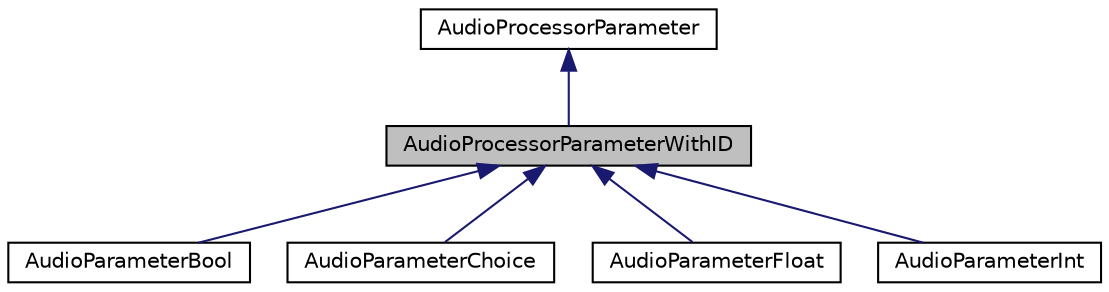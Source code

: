 digraph "AudioProcessorParameterWithID"
{
  bgcolor="transparent";
  edge [fontname="Helvetica",fontsize="10",labelfontname="Helvetica",labelfontsize="10"];
  node [fontname="Helvetica",fontsize="10",shape=record];
  Node0 [label="AudioProcessorParameterWithID",height=0.2,width=0.4,color="black", fillcolor="grey75", style="filled", fontcolor="black"];
  Node1 -> Node0 [dir="back",color="midnightblue",fontsize="10",style="solid",fontname="Helvetica"];
  Node1 [label="AudioProcessorParameter",height=0.2,width=0.4,color="black",URL="$classAudioProcessorParameter.html",tooltip="An abstract base class for parameter objects that can be added to an AudioProcessor. "];
  Node0 -> Node2 [dir="back",color="midnightblue",fontsize="10",style="solid",fontname="Helvetica"];
  Node2 [label="AudioParameterBool",height=0.2,width=0.4,color="black",URL="$classAudioParameterBool.html",tooltip="Provides a class of AudioProcessorParameter that can be used as a boolean value. "];
  Node0 -> Node3 [dir="back",color="midnightblue",fontsize="10",style="solid",fontname="Helvetica"];
  Node3 [label="AudioParameterChoice",height=0.2,width=0.4,color="black",URL="$classAudioParameterChoice.html",tooltip="Provides a class of AudioProcessorParameter that can be used to select an indexed, named choice from a list. "];
  Node0 -> Node4 [dir="back",color="midnightblue",fontsize="10",style="solid",fontname="Helvetica"];
  Node4 [label="AudioParameterFloat",height=0.2,width=0.4,color="black",URL="$classAudioParameterFloat.html",tooltip="A subclass of AudioProcessorParameter that provides an easy way to create a parameter which maps onto..."];
  Node0 -> Node5 [dir="back",color="midnightblue",fontsize="10",style="solid",fontname="Helvetica"];
  Node5 [label="AudioParameterInt",height=0.2,width=0.4,color="black",URL="$classAudioParameterInt.html",tooltip="Provides a class of AudioProcessorParameter that can be used as an integer value with a given range..."];
}
